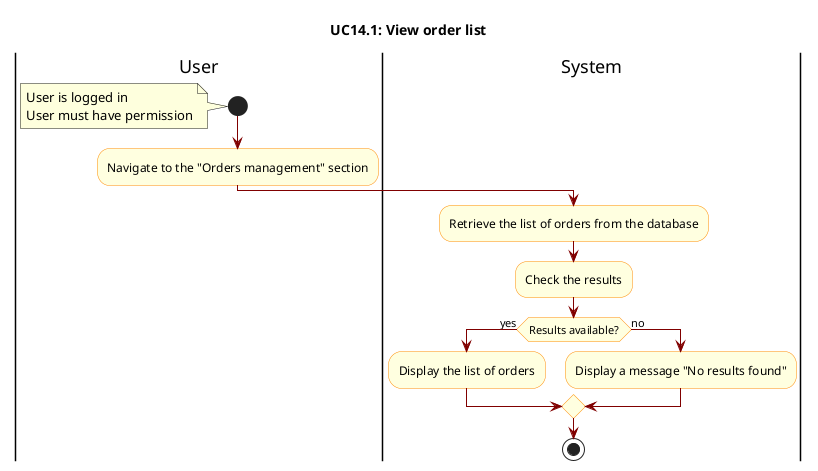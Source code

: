 @startuml

skinparam ActivityBackgroundColor LightYellow
skinparam ActivityBorderColor DarkOrange
skinparam ArrowColor Maroon

title UC14.1: View order list

|User|
start
note left
    User is logged in  
    User must have permission
end note

|User|
:Navigate to the "Orders management" section;

|System|
:Retrieve the list of orders from the database;
:Check the results;

if(Results available?) then(yes)
    :Display the list of orders;
else(no)
    :Display a message "No results found";
endif

stop

@enduml
